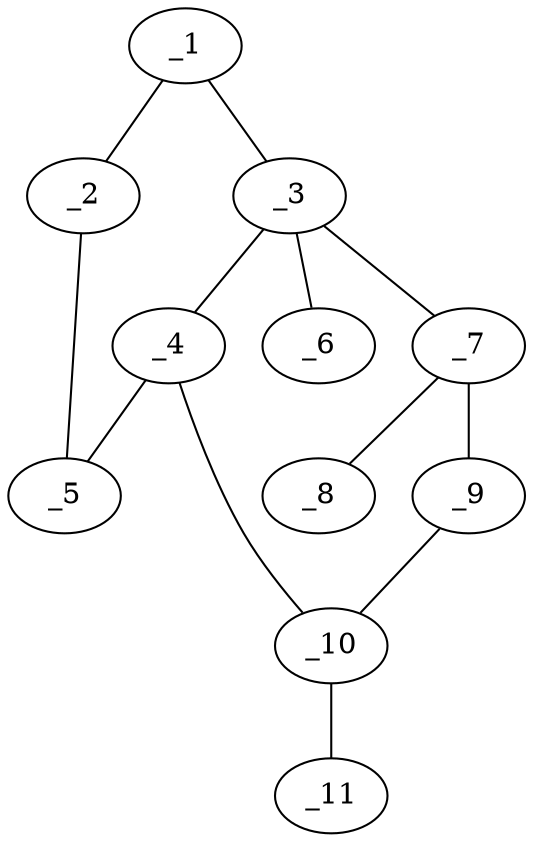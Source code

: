 graph molid655359 {
	_1	 [charge=0,
		chem=4,
		symbol="N  ",
		x="4.4899",
		y="0.809"];
	_2	 [charge=0,
		chem=4,
		symbol="N  ",
		x="5.0777",
		y=0];
	_1 -- _2	 [valence=2];
	_3	 [charge=0,
		chem=1,
		symbol="C  ",
		x="3.5388",
		y="0.5"];
	_1 -- _3	 [valence=1];
	_5	 [charge=0,
		chem=4,
		symbol="N  ",
		x="4.4899",
		y="-0.809"];
	_2 -- _5	 [valence=1];
	_4	 [charge=0,
		chem=1,
		symbol="C  ",
		x="3.5388",
		y="-0.5"];
	_3 -- _4	 [valence=1];
	_6	 [charge=0,
		chem=1,
		symbol="C  ",
		x="3.5388",
		y="1.5"];
	_3 -- _6	 [valence=1];
	_7	 [charge=0,
		chem=1,
		symbol="C  ",
		x="2.5878",
		y="0.809"];
	_3 -- _7	 [valence=1];
	_4 -- _5	 [valence=1];
	_10	 [charge=0,
		chem=1,
		symbol="C  ",
		x="2.5878",
		y="-0.809"];
	_4 -- _10	 [valence=1];
	_8	 [charge=0,
		chem=2,
		symbol="O  ",
		x="2.2788",
		y="1.7601"];
	_7 -- _8	 [valence=2];
	_9	 [charge=0,
		chem=4,
		symbol="N  ",
		x=2,
		y=0];
	_7 -- _9	 [valence=1];
	_9 -- _10	 [valence=1];
	_11	 [charge=0,
		chem=2,
		symbol="O  ",
		x="2.2788",
		y="-1.7601"];
	_10 -- _11	 [valence=2];
}
